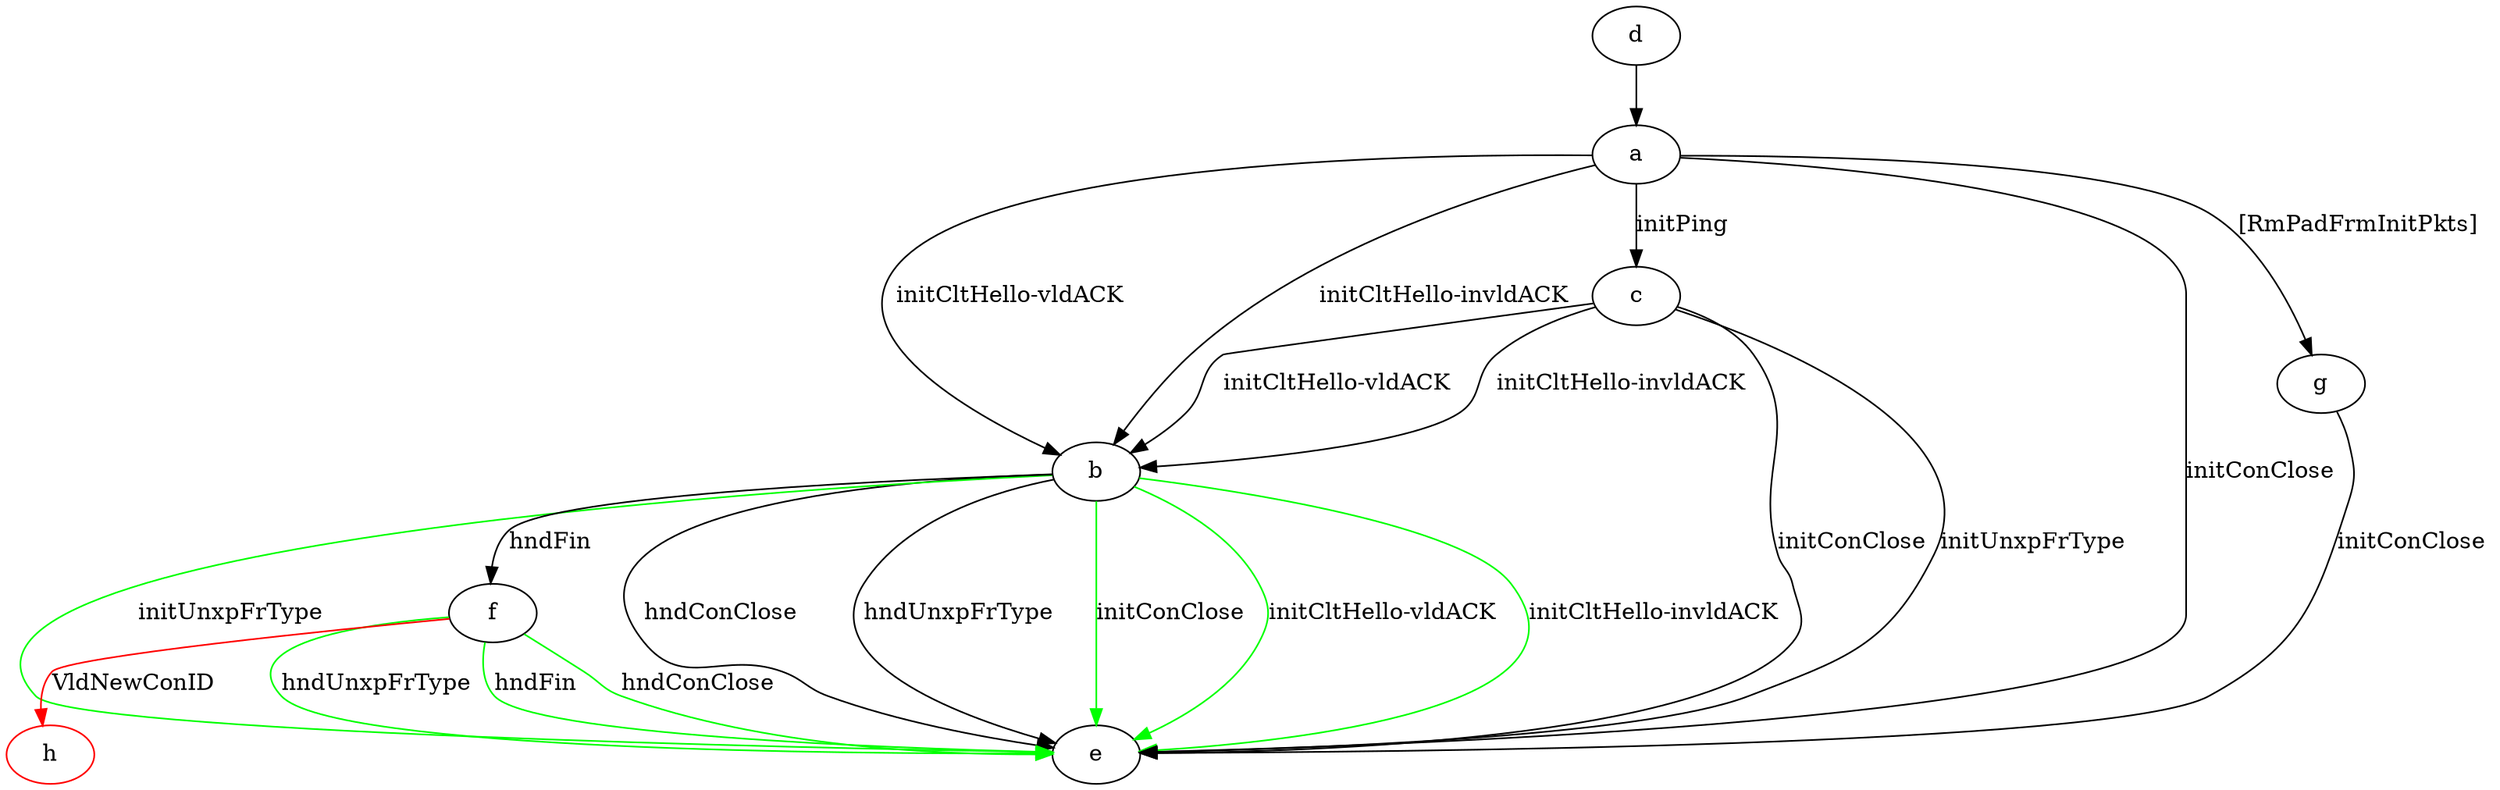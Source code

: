 digraph "" {
	a -> b	[key=0,
		label="initCltHello-vldACK "];
	a -> b	[key=1,
		label="initCltHello-invldACK "];
	a -> c	[key=0,
		label="initPing "];
	a -> e	[key=0,
		label="initConClose "];
	a -> g	[key=0,
		label="[RmPadFrmInitPkts] "];
	b -> e	[key=0,
		label="hndConClose "];
	b -> e	[key=1,
		label="hndUnxpFrType "];
	b -> e	[key=2,
		color=green,
		label="initConClose "];
	b -> e	[key=3,
		color=green,
		label="initCltHello-vldACK "];
	b -> e	[key=4,
		color=green,
		label="initCltHello-invldACK "];
	b -> e	[key=5,
		color=green,
		label="initUnxpFrType "];
	b -> f	[key=0,
		label="hndFin "];
	c -> b	[key=0,
		label="initCltHello-vldACK "];
	c -> b	[key=1,
		label="initCltHello-invldACK "];
	c -> e	[key=0,
		label="initConClose "];
	c -> e	[key=1,
		label="initUnxpFrType "];
	d -> a	[key=0];
	f -> e	[key=0,
		color=green,
		label="hndFin "];
	f -> e	[key=1,
		color=green,
		label="hndConClose "];
	f -> e	[key=2,
		color=green,
		label="hndUnxpFrType "];
	h	[color=red];
	f -> h	[key=0,
		color=red,
		label="VldNewConID "];
	g -> e	[key=0,
		label="initConClose "];
}
